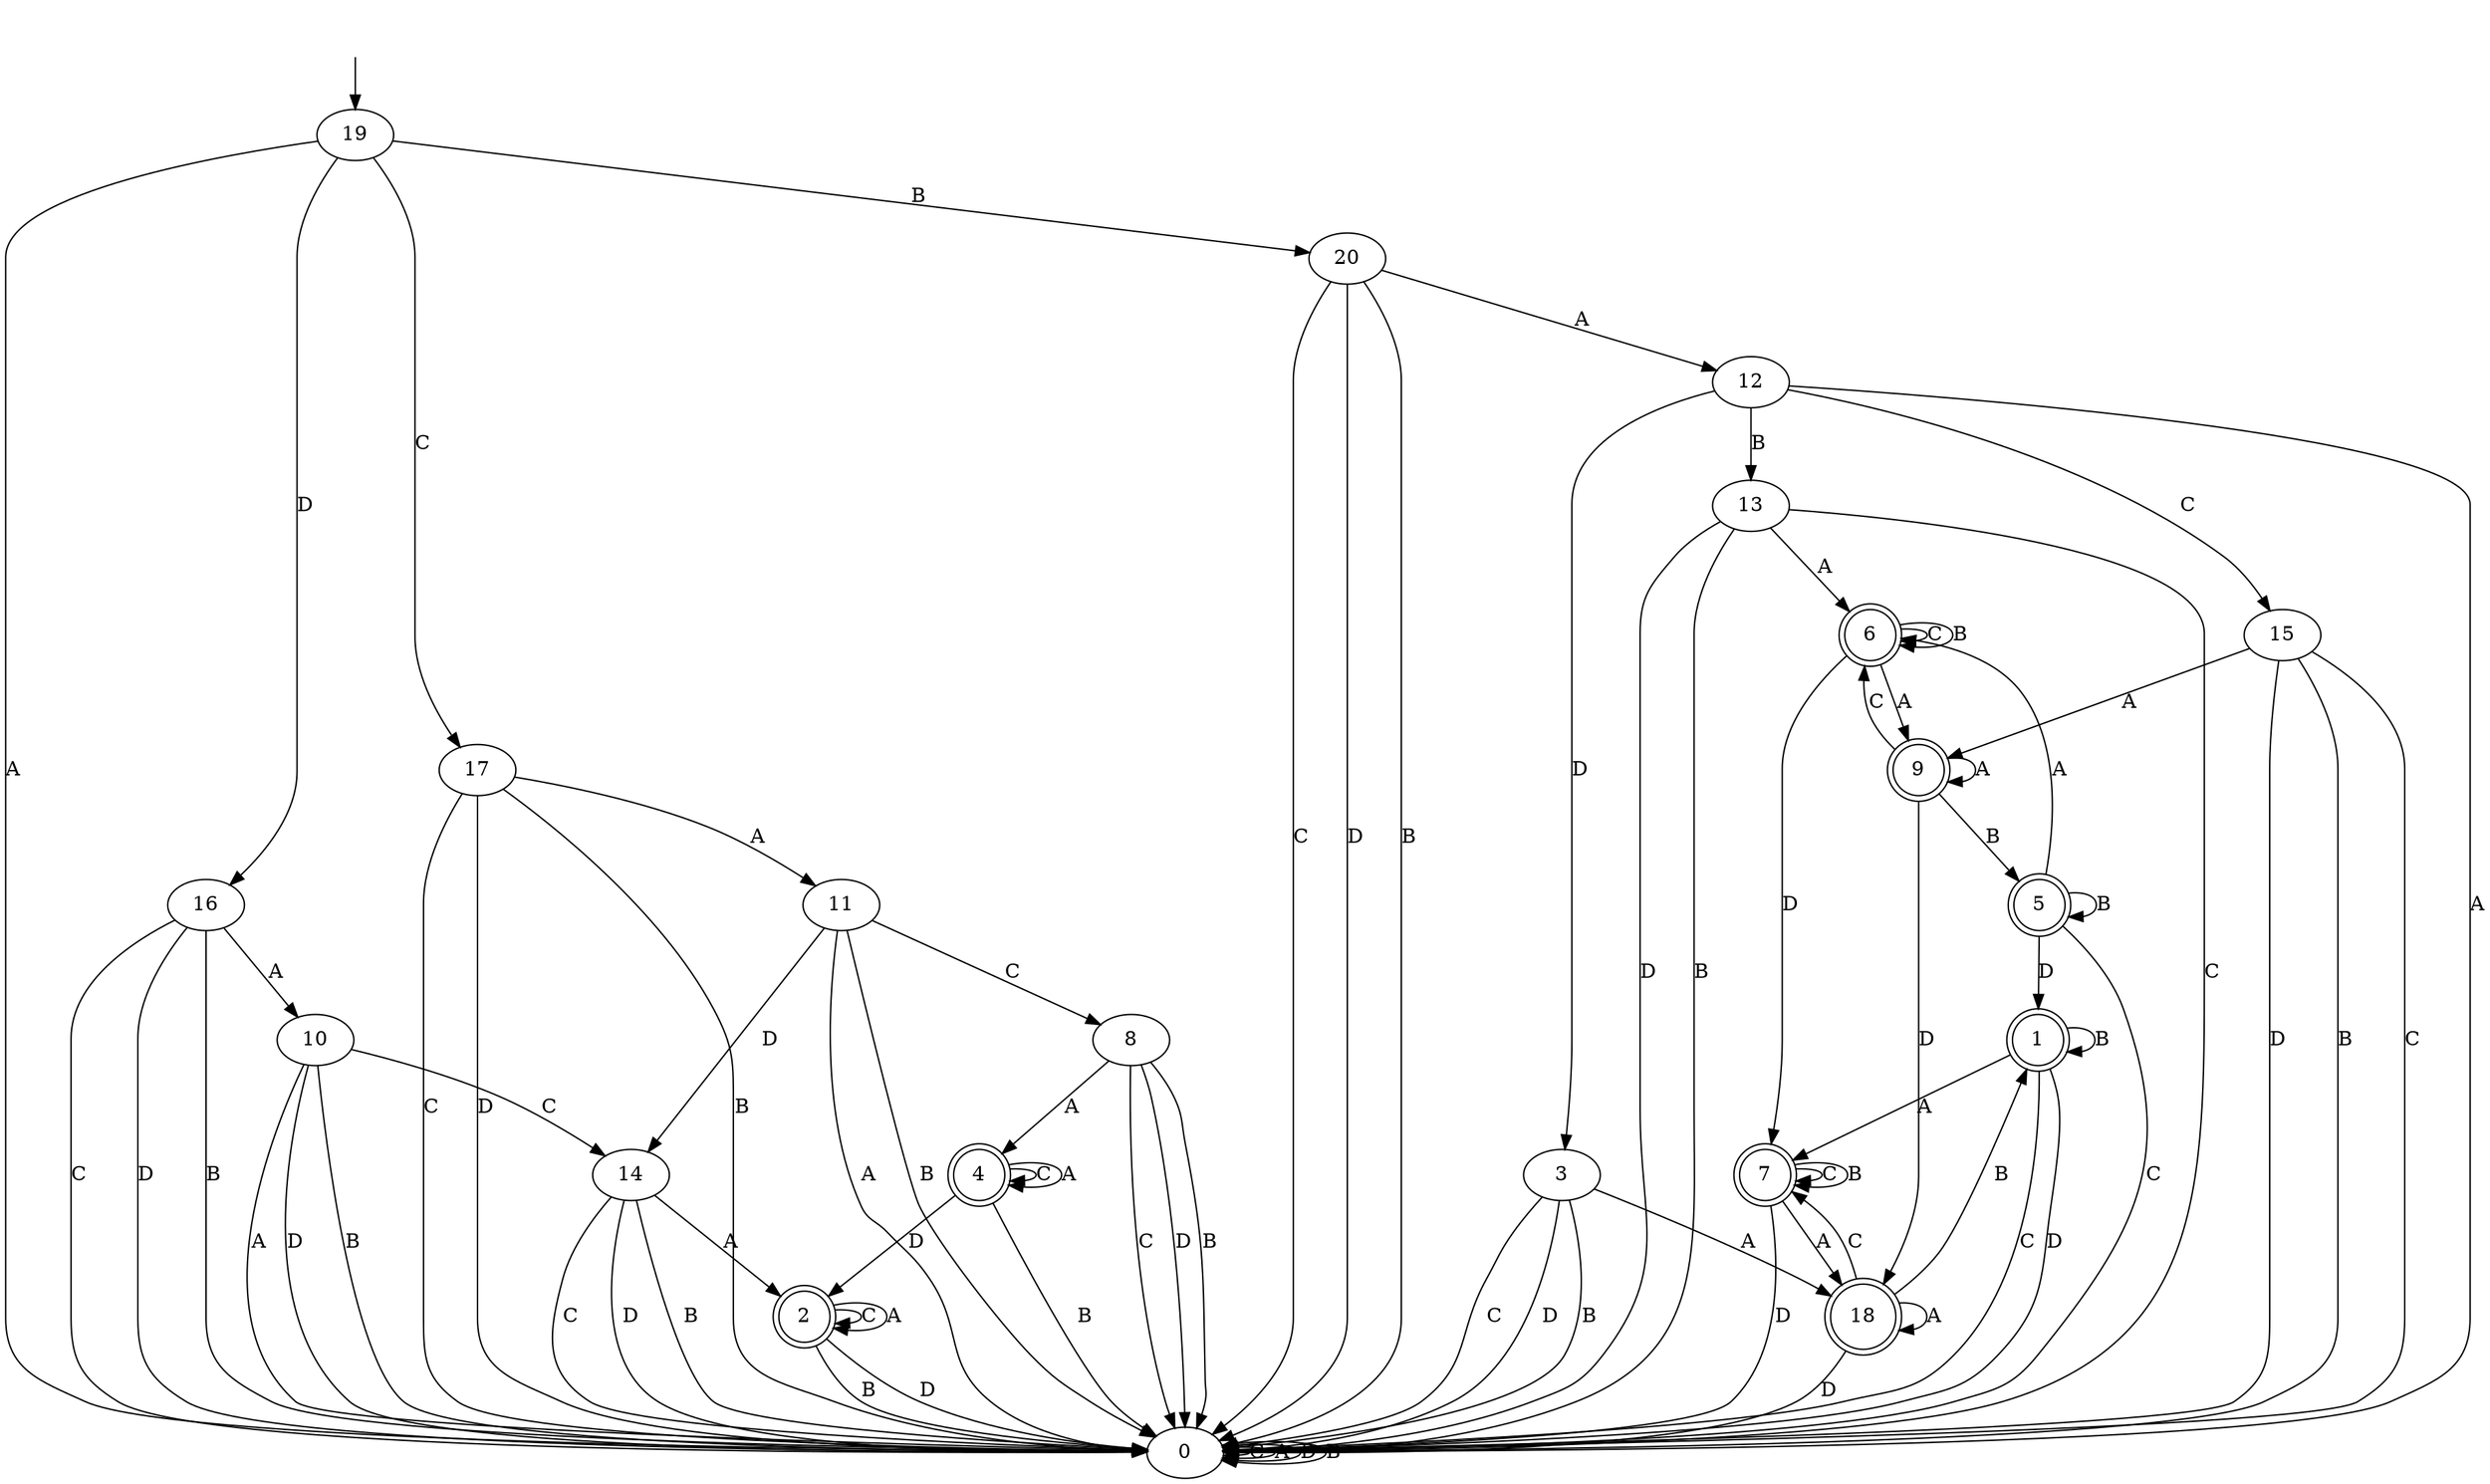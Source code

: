 digraph "1_all_except_m_b" {
0 [label="0"];
1 [label="1", shape=doublecircle];
2 [label="2", shape=doublecircle];
3 [label="3"];
4 [label="4", shape=doublecircle];
5 [label="5", shape=doublecircle];
6 [label="6", shape=doublecircle];
7 [label="7", shape=doublecircle];
8 [label="8"];
9 [label="9", shape=doublecircle];
10 [label="10"];
11 [label="11"];
12 [label="12"];
13 [label="13"];
14 [label="14"];
15 [label="15"];
16 [label="16"];
17 [label="17"];
18 [label="18", shape=doublecircle];
19 [label="19"];
20 [label="20"];
0 -> 0  [label="C"];
0 -> 0  [label="A"];
0 -> 0  [label="D"];
0 -> 0  [label="B"];
1 -> 0  [label="C"];
1 -> 7  [label="A"];
1 -> 0  [label="D"];
1 -> 1  [label="B"];
2 -> 2  [label="C"];
2 -> 2  [label="A"];
2 -> 0  [label="D"];
2 -> 0  [label="B"];
3 -> 0  [label="C"];
3 -> 18  [label="A"];
3 -> 0  [label="D"];
3 -> 0  [label="B"];
4 -> 4  [label="C"];
4 -> 4  [label="A"];
4 -> 2  [label="D"];
4 -> 0  [label="B"];
5 -> 0  [label="C"];
5 -> 6  [label="A"];
5 -> 1  [label="D"];
5 -> 5  [label="B"];
6 -> 6  [label="C"];
6 -> 9  [label="A"];
6 -> 7  [label="D"];
6 -> 6  [label="B"];
7 -> 7  [label="C"];
7 -> 18  [label="A"];
7 -> 0  [label="D"];
7 -> 7  [label="B"];
8 -> 0  [label="C"];
8 -> 4  [label="A"];
8 -> 0  [label="D"];
8 -> 0  [label="B"];
9 -> 6  [label="C"];
9 -> 9  [label="A"];
9 -> 18  [label="D"];
9 -> 5  [label="B"];
10 -> 14  [label="C"];
10 -> 0  [label="A"];
10 -> 0  [label="D"];
10 -> 0  [label="B"];
11 -> 8  [label="C"];
11 -> 0  [label="A"];
11 -> 14  [label="D"];
11 -> 0  [label="B"];
12 -> 15  [label="C"];
12 -> 0  [label="A"];
12 -> 3  [label="D"];
12 -> 13  [label="B"];
13 -> 0  [label="C"];
13 -> 6  [label="A"];
13 -> 0  [label="D"];
13 -> 0  [label="B"];
14 -> 0  [label="C"];
14 -> 2  [label="A"];
14 -> 0  [label="D"];
14 -> 0  [label="B"];
15 -> 0  [label="C"];
15 -> 9  [label="A"];
15 -> 0  [label="D"];
15 -> 0  [label="B"];
16 -> 0  [label="C"];
16 -> 10  [label="A"];
16 -> 0  [label="D"];
16 -> 0  [label="B"];
17 -> 0  [label="C"];
17 -> 11  [label="A"];
17 -> 0  [label="D"];
17 -> 0  [label="B"];
18 -> 7  [label="C"];
18 -> 18  [label="A"];
18 -> 0  [label="D"];
18 -> 1  [label="B"];
19 -> 17  [label="C"];
19 -> 0  [label="A"];
19 -> 16  [label="D"];
19 -> 20  [label="B"];
20 -> 0  [label="C"];
20 -> 12  [label="A"];
20 -> 0  [label="D"];
20 -> 0  [label="B"];
__start0 [label="", shape=none];
__start0 -> 19  [label=""];
}
